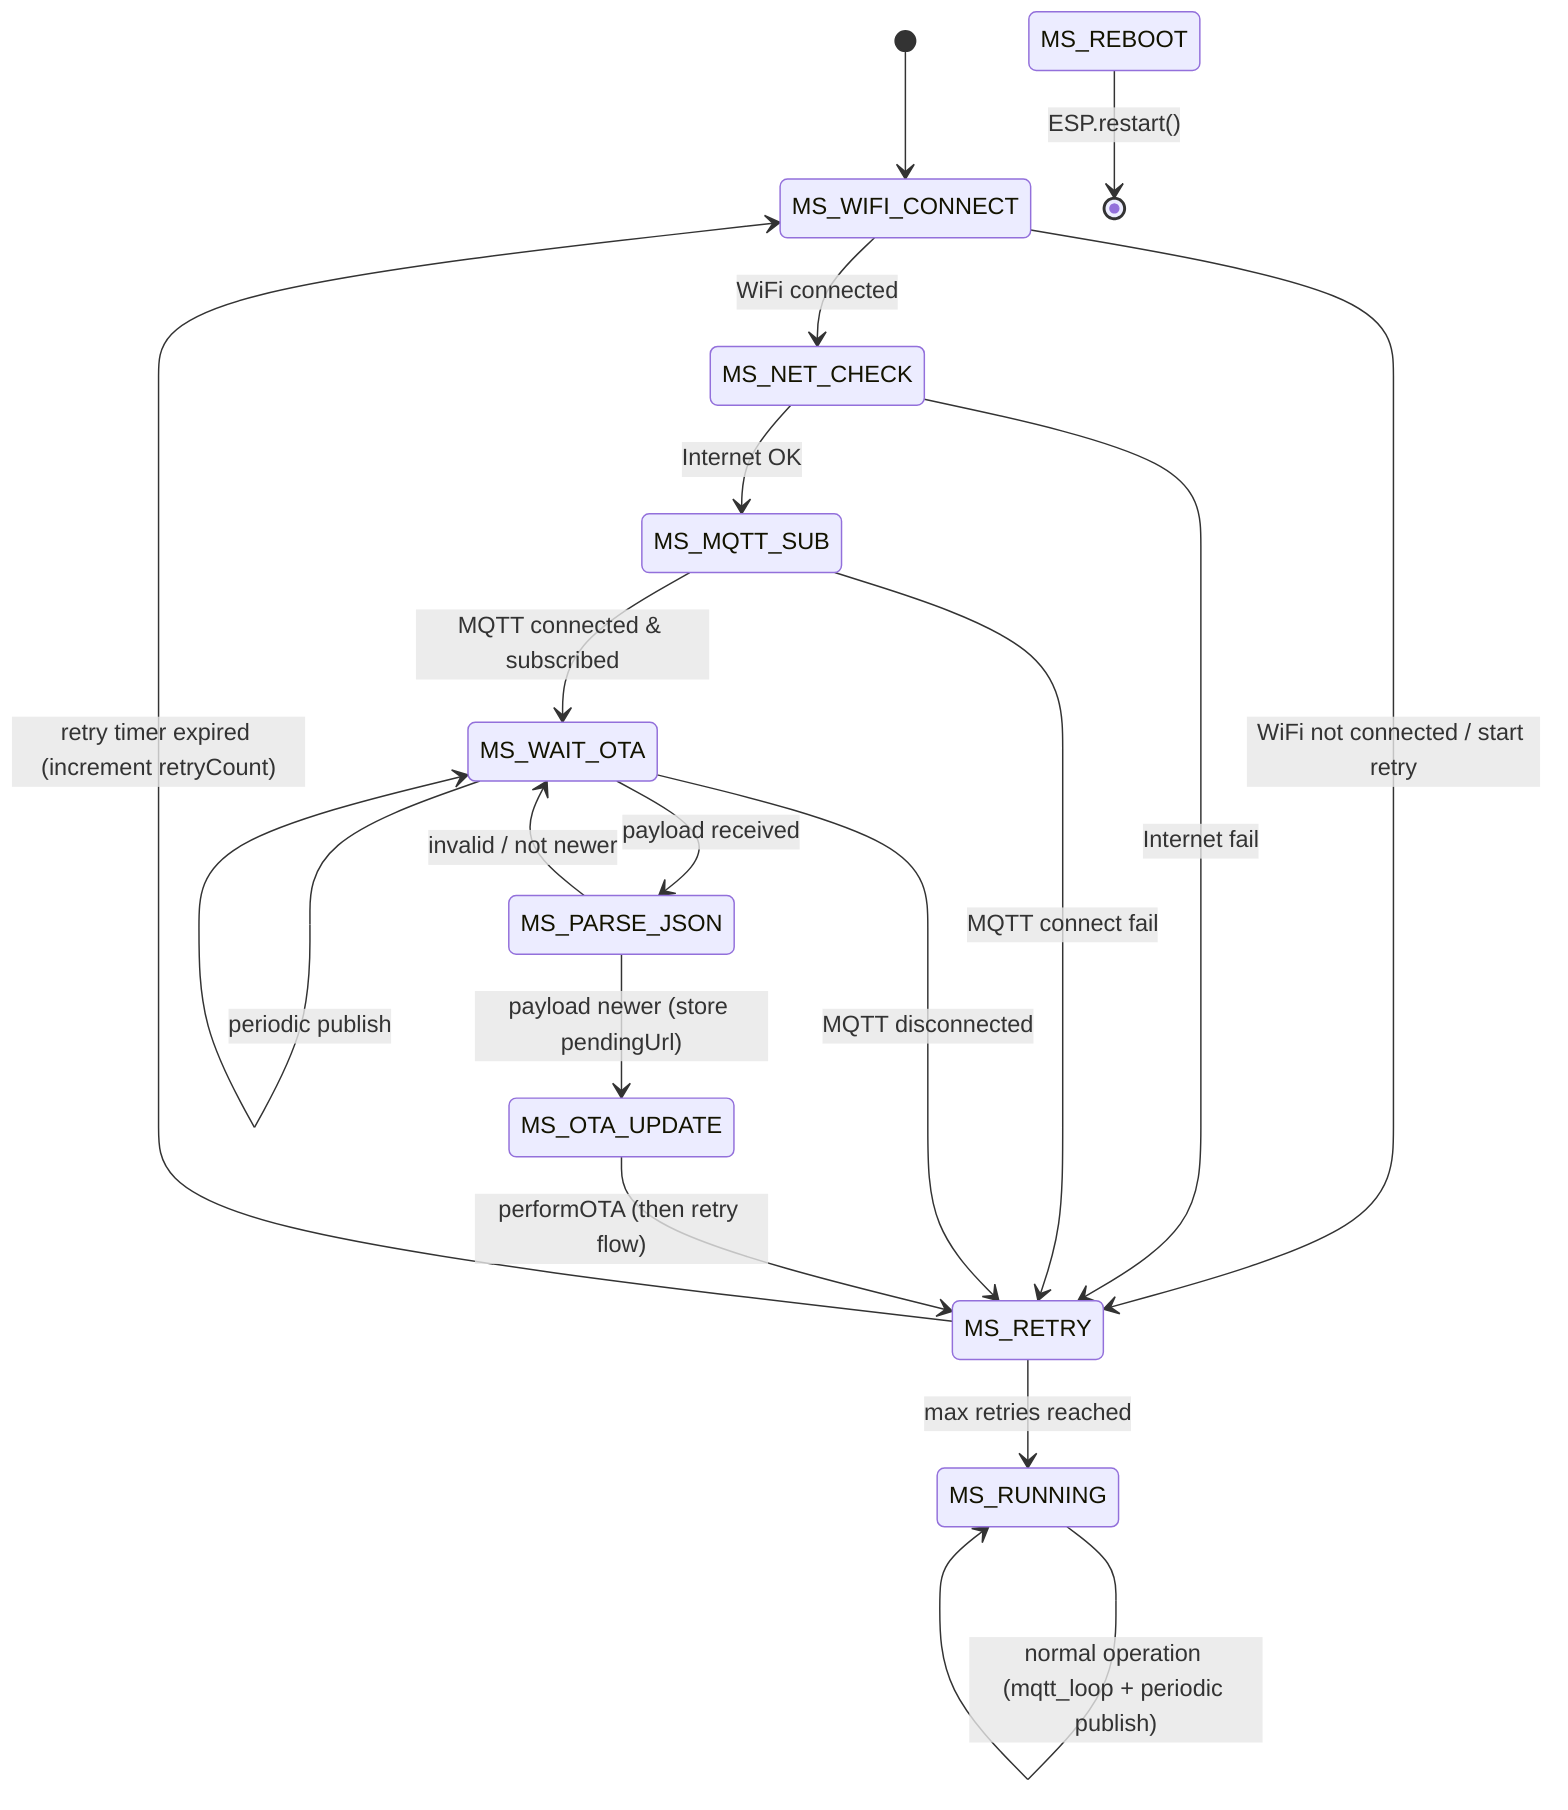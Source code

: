 stateDiagram-v2
    [*] --> MS_WIFI_CONNECT

    MS_WIFI_CONNECT --> MS_NET_CHECK: WiFi connected
    MS_WIFI_CONNECT --> MS_RETRY: WiFi not connected / start retry

    MS_NET_CHECK --> MS_MQTT_SUB: Internet OK
    MS_NET_CHECK --> MS_RETRY: Internet fail

    MS_MQTT_SUB --> MS_WAIT_OTA: MQTT connected & subscribed
    MS_MQTT_SUB --> MS_RETRY: MQTT connect fail

    MS_WAIT_OTA --> MS_RETRY: MQTT disconnected
    MS_WAIT_OTA --> MS_PARSE_JSON: payload received
    MS_WAIT_OTA --> MS_WAIT_OTA: periodic publish

    MS_PARSE_JSON --> MS_OTA_UPDATE: payload newer (store pendingUrl)
    MS_PARSE_JSON --> MS_WAIT_OTA: invalid / not newer

    MS_OTA_UPDATE --> MS_RETRY: performOTA (then retry flow)

    MS_RETRY --> MS_RUNNING: max retries reached
    MS_RETRY --> MS_WIFI_CONNECT: retry timer expired (increment retryCount)

    MS_REBOOT --> [*]: ESP.restart()

    MS_RUNNING --> MS_RUNNING: normal operation (mqtt_loop + periodic publish)